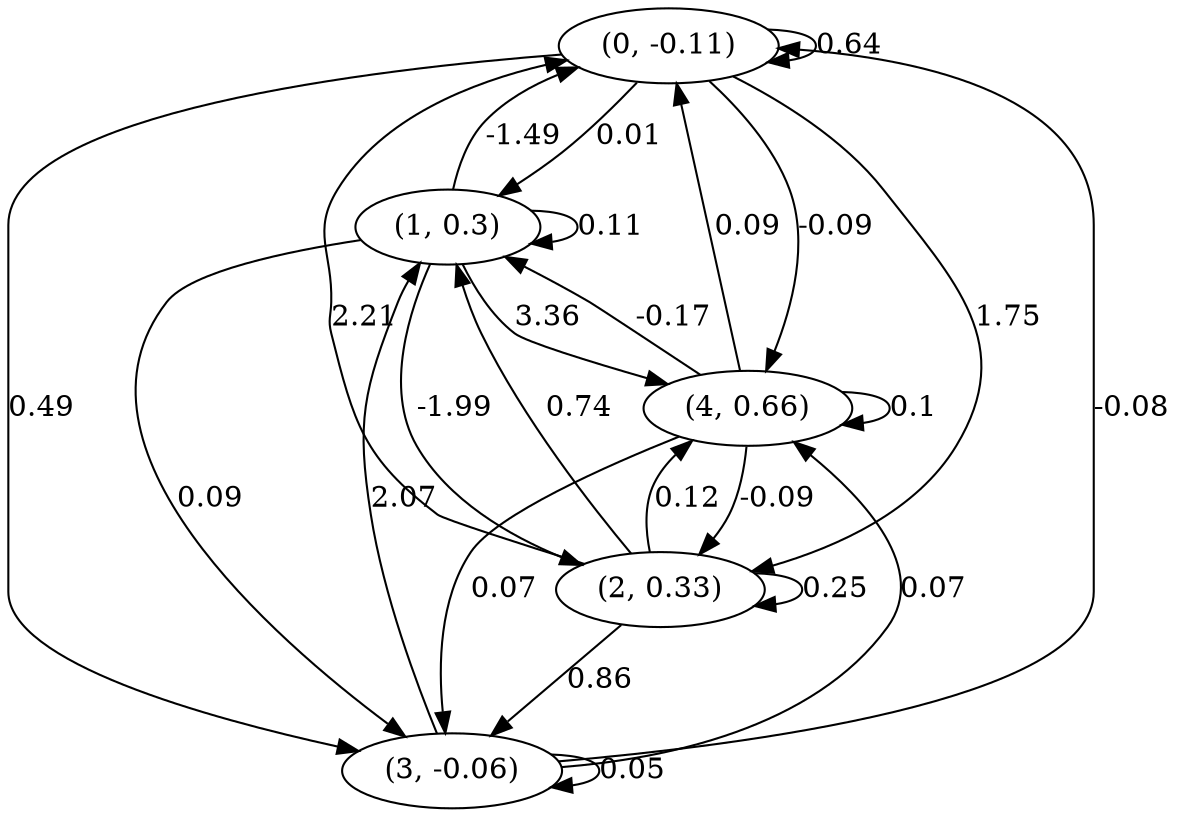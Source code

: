 digraph {
    0 [ label = "(0, -0.11)" ]
    1 [ label = "(1, 0.3)" ]
    2 [ label = "(2, 0.33)" ]
    3 [ label = "(3, -0.06)" ]
    4 [ label = "(4, 0.66)" ]
    0 -> 0 [ label = "0.64" ]
    1 -> 1 [ label = "0.11" ]
    2 -> 2 [ label = "0.25" ]
    3 -> 3 [ label = "0.05" ]
    4 -> 4 [ label = "0.1" ]
    1 -> 0 [ label = "-1.49" ]
    2 -> 0 [ label = "2.21" ]
    3 -> 0 [ label = "-0.08" ]
    4 -> 0 [ label = "0.09" ]
    0 -> 1 [ label = "0.01" ]
    2 -> 1 [ label = "0.74" ]
    3 -> 1 [ label = "2.07" ]
    4 -> 1 [ label = "-0.17" ]
    0 -> 2 [ label = "1.75" ]
    1 -> 2 [ label = "-1.99" ]
    4 -> 2 [ label = "-0.09" ]
    0 -> 3 [ label = "0.49" ]
    1 -> 3 [ label = "0.09" ]
    2 -> 3 [ label = "0.86" ]
    4 -> 3 [ label = "0.07" ]
    0 -> 4 [ label = "-0.09" ]
    1 -> 4 [ label = "3.36" ]
    2 -> 4 [ label = "0.12" ]
    3 -> 4 [ label = "0.07" ]
}

